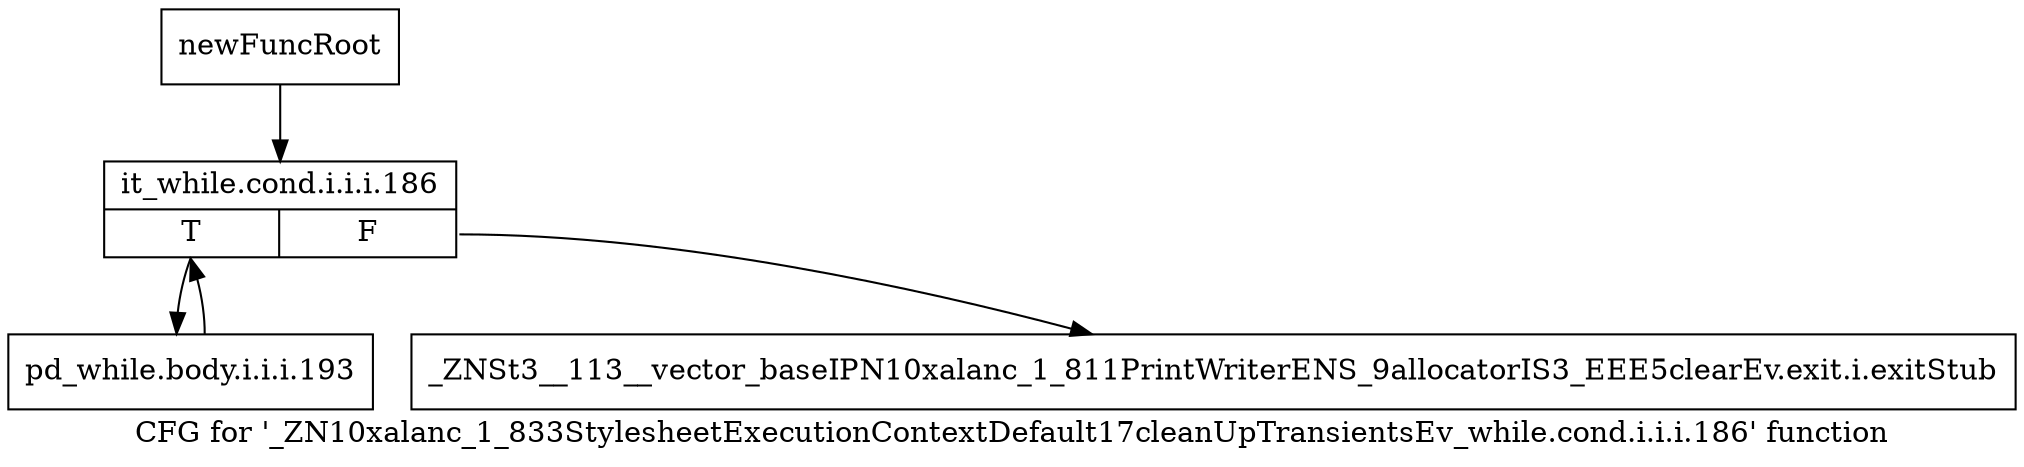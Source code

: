 digraph "CFG for '_ZN10xalanc_1_833StylesheetExecutionContextDefault17cleanUpTransientsEv_while.cond.i.i.i.186' function" {
	label="CFG for '_ZN10xalanc_1_833StylesheetExecutionContextDefault17cleanUpTransientsEv_while.cond.i.i.i.186' function";

	Node0xa050a20 [shape=record,label="{newFuncRoot}"];
	Node0xa050a20 -> Node0xa050ac0;
	Node0xa050a70 [shape=record,label="{_ZNSt3__113__vector_baseIPN10xalanc_1_811PrintWriterENS_9allocatorIS3_EEE5clearEv.exit.i.exitStub}"];
	Node0xa050ac0 [shape=record,label="{it_while.cond.i.i.i.186|{<s0>T|<s1>F}}"];
	Node0xa050ac0:s0 -> Node0xa050b10;
	Node0xa050ac0:s1 -> Node0xa050a70;
	Node0xa050b10 [shape=record,label="{pd_while.body.i.i.i.193}"];
	Node0xa050b10 -> Node0xa050ac0;
}
